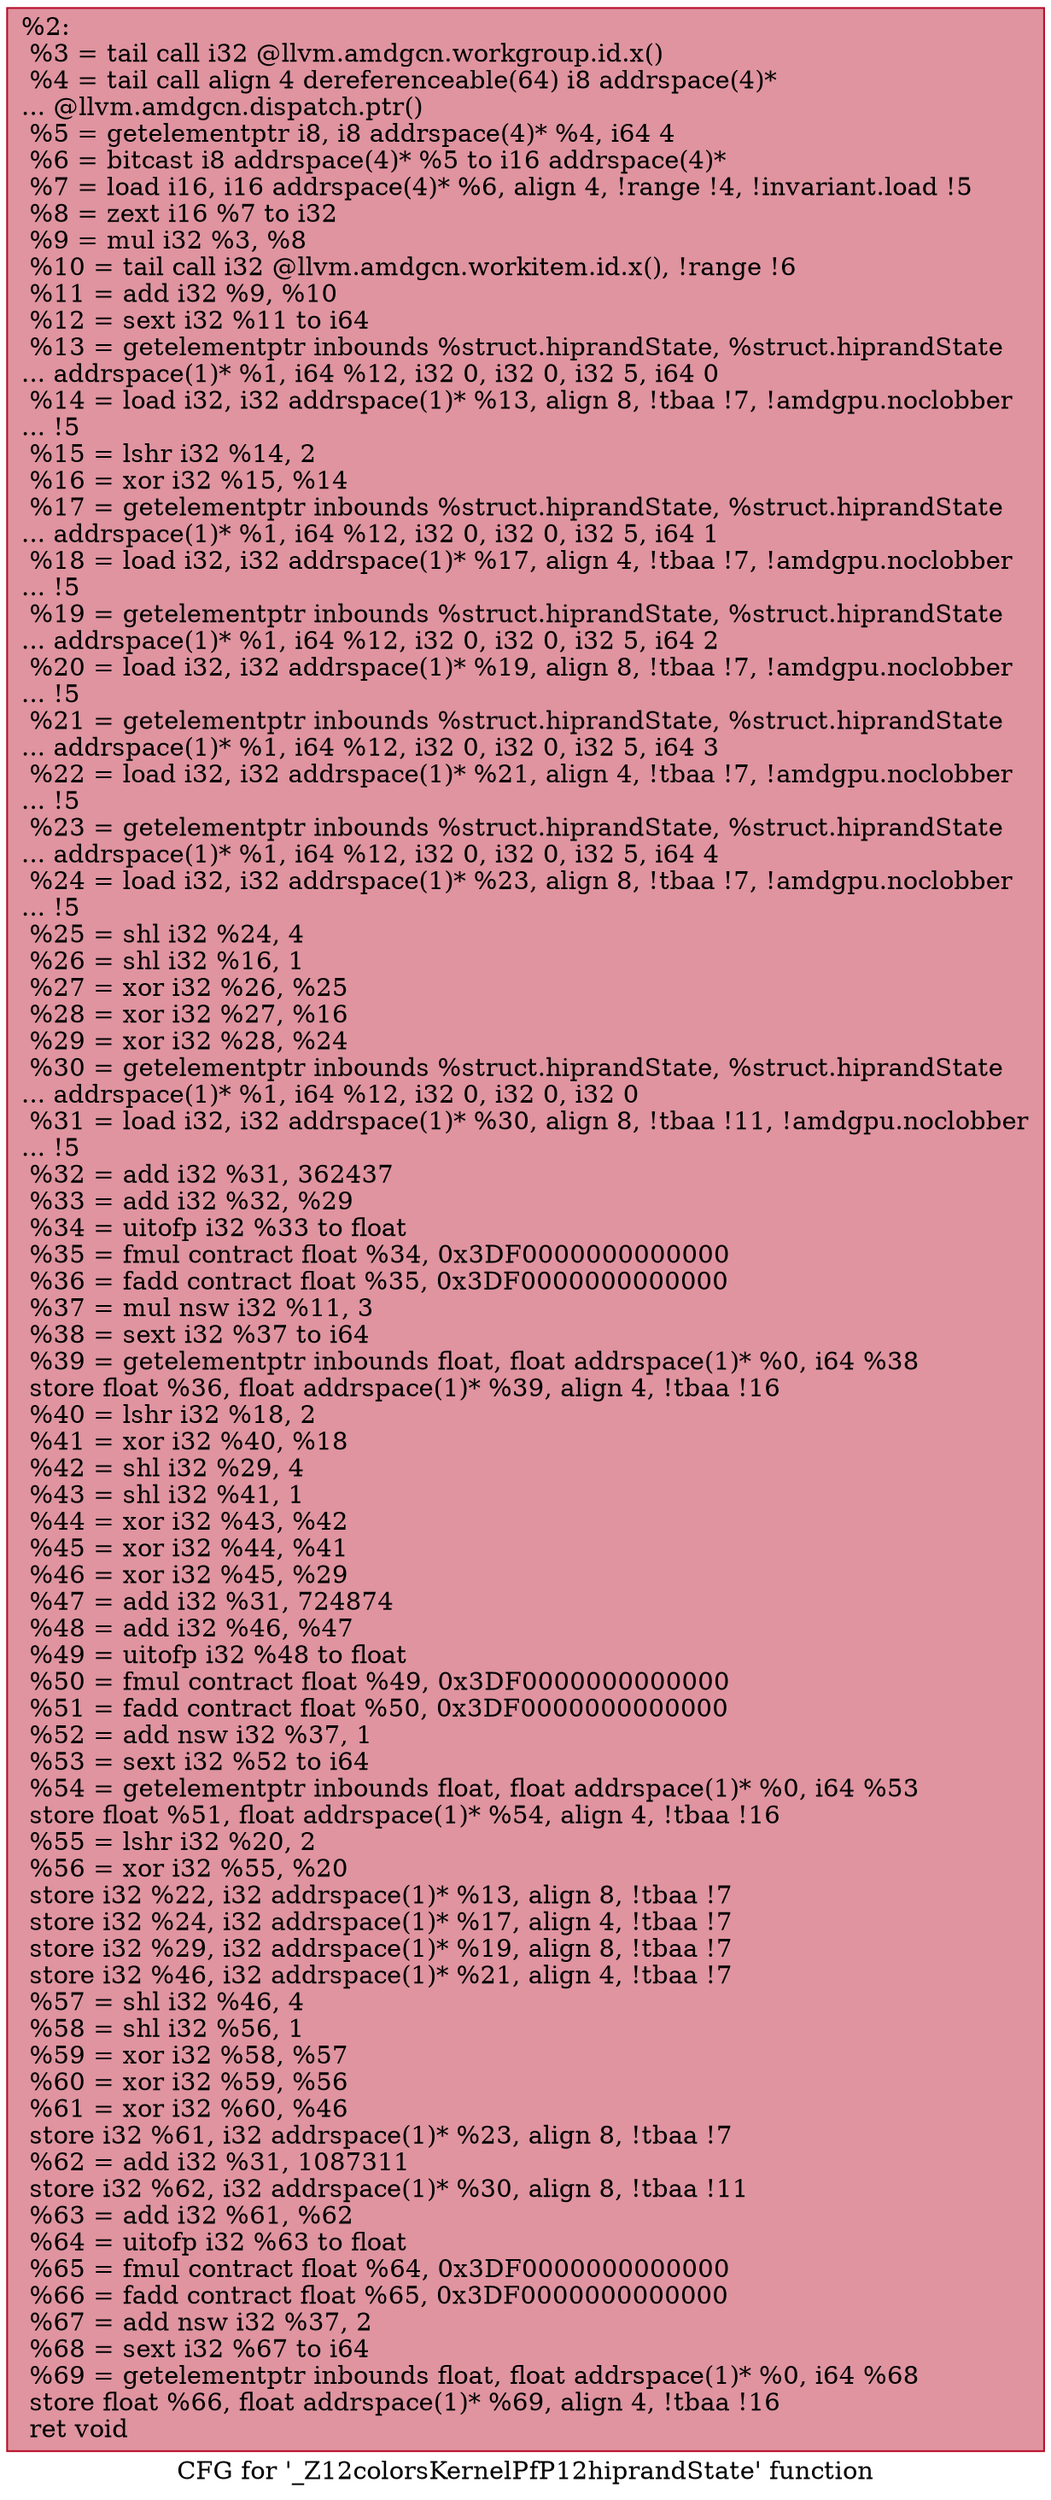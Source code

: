 digraph "CFG for '_Z12colorsKernelPfP12hiprandState' function" {
	label="CFG for '_Z12colorsKernelPfP12hiprandState' function";

	Node0x5a2d5a0 [shape=record,color="#b70d28ff", style=filled, fillcolor="#b70d2870",label="{%2:\l  %3 = tail call i32 @llvm.amdgcn.workgroup.id.x()\l  %4 = tail call align 4 dereferenceable(64) i8 addrspace(4)*\l... @llvm.amdgcn.dispatch.ptr()\l  %5 = getelementptr i8, i8 addrspace(4)* %4, i64 4\l  %6 = bitcast i8 addrspace(4)* %5 to i16 addrspace(4)*\l  %7 = load i16, i16 addrspace(4)* %6, align 4, !range !4, !invariant.load !5\l  %8 = zext i16 %7 to i32\l  %9 = mul i32 %3, %8\l  %10 = tail call i32 @llvm.amdgcn.workitem.id.x(), !range !6\l  %11 = add i32 %9, %10\l  %12 = sext i32 %11 to i64\l  %13 = getelementptr inbounds %struct.hiprandState, %struct.hiprandState\l... addrspace(1)* %1, i64 %12, i32 0, i32 0, i32 5, i64 0\l  %14 = load i32, i32 addrspace(1)* %13, align 8, !tbaa !7, !amdgpu.noclobber\l... !5\l  %15 = lshr i32 %14, 2\l  %16 = xor i32 %15, %14\l  %17 = getelementptr inbounds %struct.hiprandState, %struct.hiprandState\l... addrspace(1)* %1, i64 %12, i32 0, i32 0, i32 5, i64 1\l  %18 = load i32, i32 addrspace(1)* %17, align 4, !tbaa !7, !amdgpu.noclobber\l... !5\l  %19 = getelementptr inbounds %struct.hiprandState, %struct.hiprandState\l... addrspace(1)* %1, i64 %12, i32 0, i32 0, i32 5, i64 2\l  %20 = load i32, i32 addrspace(1)* %19, align 8, !tbaa !7, !amdgpu.noclobber\l... !5\l  %21 = getelementptr inbounds %struct.hiprandState, %struct.hiprandState\l... addrspace(1)* %1, i64 %12, i32 0, i32 0, i32 5, i64 3\l  %22 = load i32, i32 addrspace(1)* %21, align 4, !tbaa !7, !amdgpu.noclobber\l... !5\l  %23 = getelementptr inbounds %struct.hiprandState, %struct.hiprandState\l... addrspace(1)* %1, i64 %12, i32 0, i32 0, i32 5, i64 4\l  %24 = load i32, i32 addrspace(1)* %23, align 8, !tbaa !7, !amdgpu.noclobber\l... !5\l  %25 = shl i32 %24, 4\l  %26 = shl i32 %16, 1\l  %27 = xor i32 %26, %25\l  %28 = xor i32 %27, %16\l  %29 = xor i32 %28, %24\l  %30 = getelementptr inbounds %struct.hiprandState, %struct.hiprandState\l... addrspace(1)* %1, i64 %12, i32 0, i32 0, i32 0\l  %31 = load i32, i32 addrspace(1)* %30, align 8, !tbaa !11, !amdgpu.noclobber\l... !5\l  %32 = add i32 %31, 362437\l  %33 = add i32 %32, %29\l  %34 = uitofp i32 %33 to float\l  %35 = fmul contract float %34, 0x3DF0000000000000\l  %36 = fadd contract float %35, 0x3DF0000000000000\l  %37 = mul nsw i32 %11, 3\l  %38 = sext i32 %37 to i64\l  %39 = getelementptr inbounds float, float addrspace(1)* %0, i64 %38\l  store float %36, float addrspace(1)* %39, align 4, !tbaa !16\l  %40 = lshr i32 %18, 2\l  %41 = xor i32 %40, %18\l  %42 = shl i32 %29, 4\l  %43 = shl i32 %41, 1\l  %44 = xor i32 %43, %42\l  %45 = xor i32 %44, %41\l  %46 = xor i32 %45, %29\l  %47 = add i32 %31, 724874\l  %48 = add i32 %46, %47\l  %49 = uitofp i32 %48 to float\l  %50 = fmul contract float %49, 0x3DF0000000000000\l  %51 = fadd contract float %50, 0x3DF0000000000000\l  %52 = add nsw i32 %37, 1\l  %53 = sext i32 %52 to i64\l  %54 = getelementptr inbounds float, float addrspace(1)* %0, i64 %53\l  store float %51, float addrspace(1)* %54, align 4, !tbaa !16\l  %55 = lshr i32 %20, 2\l  %56 = xor i32 %55, %20\l  store i32 %22, i32 addrspace(1)* %13, align 8, !tbaa !7\l  store i32 %24, i32 addrspace(1)* %17, align 4, !tbaa !7\l  store i32 %29, i32 addrspace(1)* %19, align 8, !tbaa !7\l  store i32 %46, i32 addrspace(1)* %21, align 4, !tbaa !7\l  %57 = shl i32 %46, 4\l  %58 = shl i32 %56, 1\l  %59 = xor i32 %58, %57\l  %60 = xor i32 %59, %56\l  %61 = xor i32 %60, %46\l  store i32 %61, i32 addrspace(1)* %23, align 8, !tbaa !7\l  %62 = add i32 %31, 1087311\l  store i32 %62, i32 addrspace(1)* %30, align 8, !tbaa !11\l  %63 = add i32 %61, %62\l  %64 = uitofp i32 %63 to float\l  %65 = fmul contract float %64, 0x3DF0000000000000\l  %66 = fadd contract float %65, 0x3DF0000000000000\l  %67 = add nsw i32 %37, 2\l  %68 = sext i32 %67 to i64\l  %69 = getelementptr inbounds float, float addrspace(1)* %0, i64 %68\l  store float %66, float addrspace(1)* %69, align 4, !tbaa !16\l  ret void\l}"];
}
